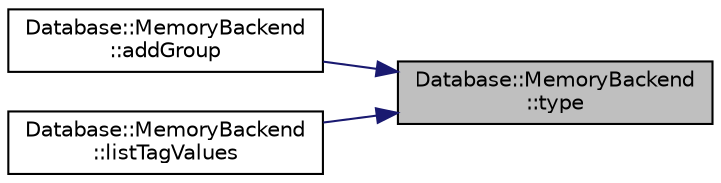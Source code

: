 digraph "Database::MemoryBackend::type"
{
 // LATEX_PDF_SIZE
  edge [fontname="Helvetica",fontsize="10",labelfontname="Helvetica",labelfontsize="10"];
  node [fontname="Helvetica",fontsize="10",shape=record];
  rankdir="RL";
  Node1 [label="Database::MemoryBackend\l::type",height=0.2,width=0.4,color="black", fillcolor="grey75", style="filled", fontcolor="black",tooltip=" "];
  Node1 -> Node2 [dir="back",color="midnightblue",fontsize="10",style="solid",fontname="Helvetica"];
  Node2 [label="Database::MemoryBackend\l::addGroup",height=0.2,width=0.4,color="black", fillcolor="white", style="filled",URL="$class_database_1_1_memory_backend.html#a12c76b50f0bf8a45045d37b3469b2470",tooltip=" "];
  Node1 -> Node3 [dir="back",color="midnightblue",fontsize="10",style="solid",fontname="Helvetica"];
  Node3 [label="Database::MemoryBackend\l::listTagValues",height=0.2,width=0.4,color="black", fillcolor="white", style="filled",URL="$class_database_1_1_memory_backend.html#a836f283373f703b8a2167ae0db26d3ee",tooltip="list all values of tag for photos matching provided filter"];
}
